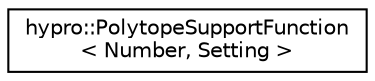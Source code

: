 digraph "Graphical Class Hierarchy"
{
  edge [fontname="Helvetica",fontsize="10",labelfontname="Helvetica",labelfontsize="10"];
  node [fontname="Helvetica",fontsize="10",shape=record];
  rankdir="LR";
  Node1 [label="hypro::PolytopeSupportFunction\l\< Number, Setting \>",height=0.2,width=0.4,color="black", fillcolor="white", style="filled",URL="$classhypro_1_1PolytopeSupportFunction.html"];
}
